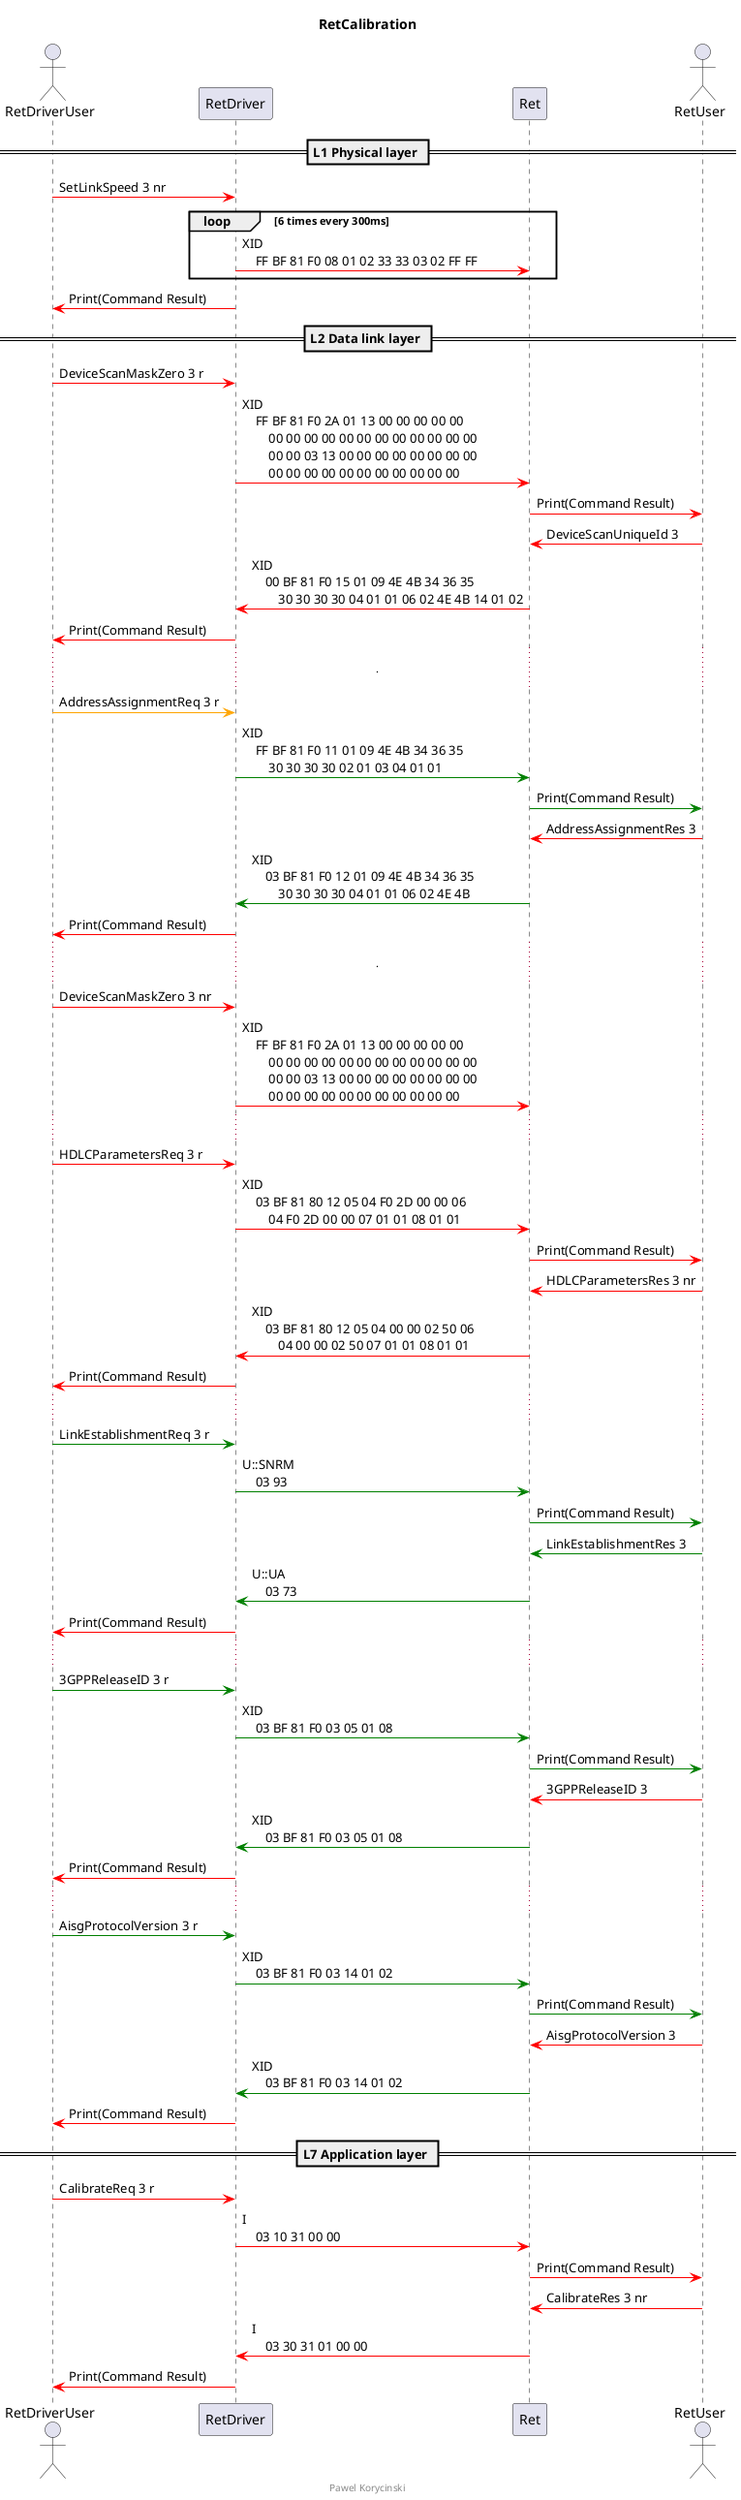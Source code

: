 @startuml

title RetCalibration

actor RetDriverUser
participant RetDriver
participant Ret
actor RetUser

== L1 Physical layer ==

RetDriverUser -[#red]> RetDriver : SetLinkSpeed 3 nr
loop 6 times every 300ms
    RetDriver -[#red]> Ret : XID\n\
    FF BF 81 F0 08 01 02 33 33 03 02 FF FF
end
RetDriver -[#red]> RetDriverUser : Print(Command Result)

== L2 Data link layer ==

RetDriverUser -[#red]> RetDriver : DeviceScanMaskZero 3 r
RetDriver -[#red]> Ret : XID\n\
    FF BF 81 F0 2A 01 13 00 00 00 00 00\n\
        00 00 00 00 00 00 00 00 00 00 00 00\n\
        00 00 03 13 00 00 00 00 00 00 00 00\n\
        00 00 00 00 00 00 00 00 00 00 00
Ret -[#red]> RetUser : Print(Command Result)

RetUser -[#red]> Ret : DeviceScanUniqueId 3
Ret -[#red]> RetDriver : XID\n\
    00 BF 81 F0 15 01 09 4E 4B 34 36 35\n\
        30 30 30 30 04 01 01 06 02 4E 4B 14 01 02
RetDriver -[#red]> RetDriverUser : Print(Command Result)

.......

RetDriverUser -[#orange]> RetDriver : AddressAssignmentReq 3 r
RetDriver -[#green]> Ret : XID\n\
    FF BF 81 F0 11 01 09 4E 4B 34 36 35\n\
        30 30 30 30 02 01 03 04 01 01
Ret -[#green]> RetUser : Print(Command Result)

RetUser -[#red]> Ret : AddressAssignmentRes 3
Ret -[#green]> RetDriver : XID\n\
    03 BF 81 F0 12 01 09 4E 4B 34 36 35\n\
        30 30 30 30 04 01 01 06 02 4E 4B
RetDriver -[#red]> RetDriverUser : Print(Command Result)

.......

RetDriverUser -[#red]> RetDriver : DeviceScanMaskZero 3 nr
RetDriver -[#red]> Ret : XID\n\
    FF BF 81 F0 2A 01 13 00 00 00 00 00\n\
        00 00 00 00 00 00 00 00 00 00 00 00\n\
        00 00 03 13 00 00 00 00 00 00 00 00\n\
        00 00 00 00 00 00 00 00 00 00 00 

......

RetDriverUser -[#red]> RetDriver : HDLCParametersReq 3 r
RetDriver -[#red]> Ret : XID\n\
    03 BF 81 80 12 05 04 F0 2D 00 00 06\n\
        04 F0 2D 00 00 07 01 01 08 01 01 
Ret -[#red]> RetUser : Print(Command Result)

RetUser -[#red]> Ret : HDLCParametersRes 3 nr
Ret -[#red]> RetDriver : XID\n\
    03 BF 81 80 12 05 04 00 00 02 50 06\n\
        04 00 00 02 50 07 01 01 08 01 01
RetDriver -[#red]> RetDriverUser : Print(Command Result)

......

RetDriverUser -[#green]> RetDriver : LinkEstablishmentReq 3 r
RetDriver -[#green]> Ret : U::SNRM\n\
    03 93 
Ret -[#green]> RetUser : Print(Command Result)

RetUser -[#green]> Ret : LinkEstablishmentRes 3
Ret -[#green]> RetDriver : U::UA\n\
    03 73
RetDriver -[#red]> RetDriverUser : Print(Command Result)

......

RetDriverUser -[#green]> RetDriver : 3GPPReleaseID 3 r
RetDriver -[#green]> Ret : XID\n\
    03 BF 81 F0 03 05 01 08
Ret -[#green]> RetUser : Print(Command Result)

RetUser -[#red]> Ret : 3GPPReleaseID 3
Ret -[#green]> RetDriver : XID\n\
    03 BF 81 F0 03 05 01 08
RetDriver -[#red]> RetDriverUser : Print(Command Result)

......

RetDriverUser -[#green]> RetDriver : AisgProtocolVersion 3 r
RetDriver -[#green]> Ret : XID\n\
    03 BF 81 F0 03 14 01 02
Ret -[#green]> RetUser : Print(Command Result)

RetUser -[#red]> Ret : AisgProtocolVersion 3
Ret -[#green]> RetDriver : XID\n\
    03 BF 81 F0 03 14 01 02
RetDriver -[#red]> RetDriverUser : Print(Command Result)

== L7 Application layer ==

RetDriverUser -[#red]> RetDriver : CalibrateReq 3 r
RetDriver -[#red]> Ret : I\n\
    03 10 31 00 00 
Ret -[#red]> RetUser : Print(Command Result)

RetUser -[#red]> Ret : CalibrateRes 3 nr
Ret -[#red]> RetDriver : I\n\
    03 30 31 01 00 00 

RetDriver -[#red]> RetDriverUser : Print(Command Result)

footer Pawel Korycinski

@enduml
